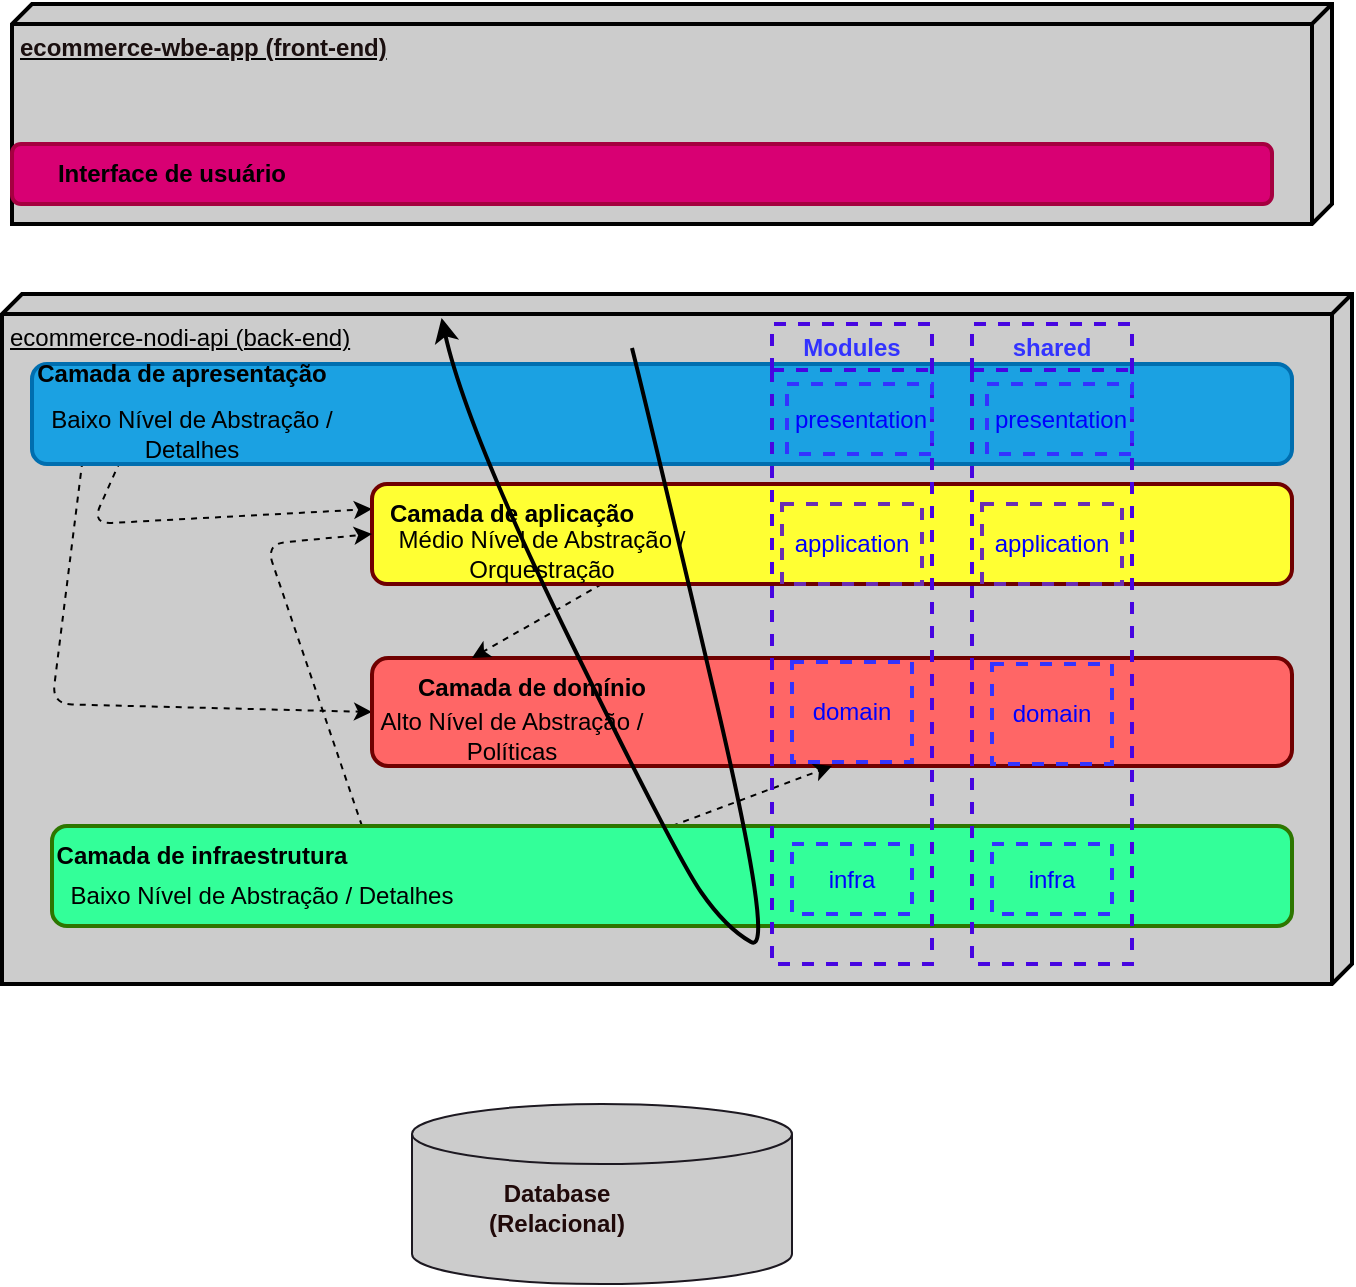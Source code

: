 <mxfile>
    <diagram id="KiKQSQD3LDUWRtyAgY7d" name="Arquitetura em Camadas">
        <mxGraphModel dx="1007" dy="1892" grid="1" gridSize="10" guides="1" tooltips="1" connect="1" arrows="1" fold="1" page="1" pageScale="1" pageWidth="850" pageHeight="1100" math="0" shadow="0">
            <root>
                <mxCell id="0"/>
                <mxCell id="1" parent="0"/>
                <mxCell id="2" value="&lt;font color=&quot;#000000&quot;&gt;ecommerce-nodi-api (back-end)&lt;/font&gt;" style="verticalAlign=top;align=left;spacingTop=8;spacingLeft=2;spacingRight=12;shape=cube;size=10;direction=south;fontStyle=4;html=1;strokeWidth=2;fillColor=#CCCCCC;" parent="1" vertex="1">
                    <mxGeometry x="5" y="125" width="675" height="345" as="geometry"/>
                </mxCell>
                <mxCell id="3" value="&lt;font color=&quot;#1a0f0f&quot;&gt;&lt;b&gt;ecommerce-wbe-app (front-end)&lt;/b&gt;&lt;/font&gt;" style="verticalAlign=top;align=left;spacingTop=8;spacingLeft=2;spacingRight=12;shape=cube;size=10;direction=south;fontStyle=4;html=1;strokeWidth=2;fillColor=#CCCCCC;" parent="1" vertex="1">
                    <mxGeometry x="10" y="-20" width="660" height="110" as="geometry"/>
                </mxCell>
                <mxCell id="93" style="edgeStyle=none;html=1;exitX=0.07;exitY=0.97;exitDx=0;exitDy=0;exitPerimeter=0;entryX=0;entryY=0.25;entryDx=0;entryDy=0;entryPerimeter=0;dashed=1;strokeColor=#000000;" parent="1" source="13" target="69" edge="1">
                    <mxGeometry relative="1" as="geometry">
                        <Array as="points">
                            <mxPoint x="50" y="240"/>
                        </Array>
                    </mxGeometry>
                </mxCell>
                <mxCell id="96" style="edgeStyle=none;html=1;exitX=0.04;exitY=0.97;exitDx=0;exitDy=0;exitPerimeter=0;entryX=0;entryY=0.5;entryDx=0;entryDy=0;dashed=1;strokeColor=#000000;strokeWidth=1;" parent="1" source="13" target="20" edge="1">
                    <mxGeometry relative="1" as="geometry">
                        <Array as="points">
                            <mxPoint x="30" y="330"/>
                        </Array>
                    </mxGeometry>
                </mxCell>
                <mxCell id="13" value="" style="rounded=1;whiteSpace=wrap;html=1;strokeWidth=2;fillColor=#1ba1e2;fontColor=#ffffff;strokeColor=#006EAF;points=[[0,0,0,0,0],[0,0.27,0,0,0],[0,0.5,0,0,0],[0,0.73,0,0,0],[0,1,0,0,0],[0.04,0.97,0,0,0],[0.07,0.97,0,0,0],[0.5,0,0,0,0],[0.5,1,0,0,0],[0.75,0,0,0,0],[0.75,1,0,0,0],[1,0,0,0,0],[1,0.27,0,0,0],[1,0.5,0,0,0],[1,0.77,0,0,0],[1,1,0,0,0]];" parent="1" vertex="1">
                    <mxGeometry x="20" y="160" width="630" height="50" as="geometry"/>
                </mxCell>
                <mxCell id="20" value="" style="rounded=1;whiteSpace=wrap;html=1;strokeWidth=2;fillColor=#FF6666;fontColor=#ffffff;strokeColor=#6F0000;" parent="1" vertex="1">
                    <mxGeometry x="190" y="307" width="460" height="54" as="geometry"/>
                </mxCell>
                <mxCell id="21" value="" style="rounded=1;whiteSpace=wrap;html=1;strokeWidth=2;fillColor=#d80073;strokeColor=#A50040;fontColor=#ffffff;arcSize=15;" parent="1" vertex="1">
                    <mxGeometry x="10" y="50" width="630" height="30" as="geometry"/>
                </mxCell>
                <mxCell id="65" value="&lt;b&gt;Camada de apresentação&lt;/b&gt;" style="text;html=1;strokeColor=none;fillColor=none;align=center;verticalAlign=middle;whiteSpace=wrap;rounded=0;fontColor=#000000;" parent="1" vertex="1">
                    <mxGeometry x="10" y="150" width="170" height="30" as="geometry"/>
                </mxCell>
                <mxCell id="67" value="&lt;b style=&quot;&quot;&gt;Interface de usuário&lt;/b&gt;" style="text;html=1;strokeColor=none;fillColor=none;align=center;verticalAlign=middle;whiteSpace=wrap;rounded=0;fontColor=#000000;" parent="1" vertex="1">
                    <mxGeometry x="30" y="50" width="120" height="30" as="geometry"/>
                </mxCell>
                <mxCell id="68" value="&lt;b&gt;Camada de domínio&lt;/b&gt;" style="text;html=1;strokeColor=none;fillColor=none;align=center;verticalAlign=middle;whiteSpace=wrap;rounded=0;fontColor=#000000;" parent="1" vertex="1">
                    <mxGeometry x="210" y="307" width="120" height="30" as="geometry"/>
                </mxCell>
                <mxCell id="94" style="edgeStyle=none;html=1;exitX=0.25;exitY=1;exitDx=0;exitDy=0;exitPerimeter=0;entryX=0.25;entryY=0;entryDx=0;entryDy=0;dashed=1;strokeColor=#000000;strokeWidth=1;" parent="1" source="69" target="68" edge="1">
                    <mxGeometry relative="1" as="geometry"/>
                </mxCell>
                <mxCell id="69" value="" style="rounded=1;whiteSpace=wrap;html=1;strokeWidth=2;fillColor=#FFFF33;fontColor=#ffffff;strokeColor=#6F0000;points=[[0,0,0,0,0],[0,0.25,0,0,0],[0,0.5,0,0,0],[0,0.75,0,0,0],[0,1,0,0,0],[0.25,0,0,0,0],[0.25,1,0,0,0],[0.47,0.92,0,0,0],[0.5,0,0,0,0],[0.75,0,0,0,0],[0.75,1,0,0,0],[1,0,0,0,0],[1,0.25,0,0,0],[1,0.5,0,0,0],[1,0.75,0,0,0],[1,1,0,0,0]];" parent="1" vertex="1">
                    <mxGeometry x="190" y="220" width="460" height="50" as="geometry"/>
                </mxCell>
                <mxCell id="70" value="&lt;b&gt;Camada de aplicação&lt;/b&gt;" style="text;html=1;strokeColor=none;fillColor=none;align=center;verticalAlign=middle;whiteSpace=wrap;rounded=0;fontColor=#000000;" parent="1" vertex="1">
                    <mxGeometry x="180" y="220" width="160" height="30" as="geometry"/>
                </mxCell>
                <mxCell id="92" style="edgeStyle=none;html=1;exitX=0.5;exitY=0;exitDx=0;exitDy=0;entryX=0.5;entryY=1;entryDx=0;entryDy=0;dashed=1;strokeColor=#000000;" parent="1" source="71" target="20" edge="1">
                    <mxGeometry relative="1" as="geometry"/>
                </mxCell>
                <mxCell id="95" style="edgeStyle=none;html=1;exitX=0.25;exitY=0;exitDx=0;exitDy=0;entryX=0;entryY=0.5;entryDx=0;entryDy=0;entryPerimeter=0;dashed=1;strokeColor=#000000;strokeWidth=1;" parent="1" source="71" target="69" edge="1">
                    <mxGeometry relative="1" as="geometry">
                        <Array as="points">
                            <mxPoint x="137" y="250"/>
                        </Array>
                    </mxGeometry>
                </mxCell>
                <mxCell id="71" value="" style="rounded=1;whiteSpace=wrap;html=1;strokeWidth=2;fillColor=#33FF99;fontColor=#ffffff;strokeColor=#2D7600;" parent="1" vertex="1">
                    <mxGeometry x="30" y="391" width="620" height="50" as="geometry"/>
                </mxCell>
                <mxCell id="72" value="&lt;b&gt;Camada de infraestrutura&lt;/b&gt;" style="text;html=1;strokeColor=none;fillColor=none;align=center;verticalAlign=middle;whiteSpace=wrap;rounded=0;fontColor=#000000;" parent="1" vertex="1">
                    <mxGeometry x="20" y="391" width="170" height="30" as="geometry"/>
                </mxCell>
                <mxCell id="73" value="Alto Nível de Abstração / Políticas" style="text;html=1;strokeColor=none;fillColor=none;align=center;verticalAlign=middle;whiteSpace=wrap;rounded=0;fontColor=#000000;" parent="1" vertex="1">
                    <mxGeometry x="170" y="331" width="180" height="30" as="geometry"/>
                </mxCell>
                <mxCell id="75" value="Baixo Nível de Abstração / Detalhes" style="text;html=1;strokeColor=none;fillColor=none;align=center;verticalAlign=middle;whiteSpace=wrap;rounded=0;fontColor=#000000;" parent="1" vertex="1">
                    <mxGeometry x="20" y="411" width="230" height="30" as="geometry"/>
                </mxCell>
                <mxCell id="77" value="Baixo Nível de Abstração / Detalhes" style="text;html=1;strokeColor=none;fillColor=none;align=center;verticalAlign=middle;whiteSpace=wrap;rounded=0;fontColor=#000000;" parent="1" vertex="1">
                    <mxGeometry x="10" y="180" width="180" height="30" as="geometry"/>
                </mxCell>
                <mxCell id="91" value="" style="curved=1;endArrow=classic;html=1;strokeWidth=2;fontColor=#000000;strokeColor=#000000;" parent="1" edge="1">
                    <mxGeometry width="50" height="50" relative="1" as="geometry">
                        <mxPoint x="320" y="152" as="sourcePoint"/>
                        <mxPoint x="224.778" y="137" as="targetPoint"/>
                        <Array as="points">
                            <mxPoint x="330" y="192"/>
                            <mxPoint x="392" y="456"/>
                            <mxPoint x="367" y="442"/>
                            <mxPoint x="342" y="406"/>
                            <mxPoint x="237" y="192"/>
                        </Array>
                    </mxGeometry>
                </mxCell>
                <mxCell id="01KUsDedFsGRJrKqiAuT-96" value="Médio Nível de Abstração / Orquestração" style="text;html=1;strokeColor=none;fillColor=none;align=center;verticalAlign=middle;whiteSpace=wrap;rounded=0;dashed=1;strokeWidth=1;fontColor=#000000;" parent="1" vertex="1">
                    <mxGeometry x="180" y="240" width="190" height="30" as="geometry"/>
                </mxCell>
                <mxCell id="IQf4Hn6JVWcNedvOjHcZ-96" value="&lt;span style=&quot;color: rgba(0, 0, 0, 0); font-family: monospace; font-size: 0px; text-align: start;&quot;&gt;%3CmxGraphModel%3E%3Croot%3E%3CmxCell%20id%3D%220%22%2F%3E%3CmxCell%20id%3D%221%22%20parent%3D%220%22%2F%3E%3CmxCell%20id%3D%222%22%20value%3D%22Interface%20de%20usu%C3%A1rio%22%20style%3D%22text%3Bhtml%3D1%3BstrokeColor%3Dnone%3BfillColor%3Dnone%3Balign%3Dcenter%3BverticalAlign%3Dmiddle%3BwhiteSpace%3Dwrap%3Brounded%3D0%3BfontColor%3D%23000000%3B%22%20vertex%3D%221%22%20parent%3D%221%22%3E%3CmxGeometry%20x%3D%2270%22%20y%3D%2250%22%20width%3D%22120%22%20height%3D%2230%22%20as%3D%22geometry%22%2F%3E%3C%2FmxCell%3E%3C%2Froot%3E%3C%2FmxGraphModel%3E&lt;/span&gt;&lt;span style=&quot;color: rgba(0, 0, 0, 0); font-family: monospace; font-size: 0px; text-align: start;&quot;&gt;%3CmxGraphModel%3E%3Croot%3E%3CmxCell%20id%3D%220%22%2F%3E%3CmxCell%20id%3D%221%22%20parent%3D%220%22%2F%3E%3CmxCell%20id%3D%222%22%20value%3D%22Interface%20de%20usu%C3%A1rio%22%20style%3D%22text%3Bhtml%3D1%3BstrokeColor%3Dnone%3BfillColor%3Dnone%3Balign%3Dcenter%3BverticalAlign%3Dmiddle%3BwhiteSpace%3Dwrap%3Brounded%3D0%3BfontColor%3D%23000000%3B%22%20vertex%3D%221%22%20parent%3D%221%22%3E%3CmxGeometry%20x%3D%2270%22%20y%3D%2250%22%20width%3D%22120%22%20height%3D%2230%22%20as%3D%22geometry%22%2F%3E%3C%2FmxCell%3E%3C%2Froot%3E%3C%2FmxGraphModel%3E&lt;/span&gt;&lt;span style=&quot;color: rgba(0, 0, 0, 0); font-family: monospace; font-size: 0px; text-align: start;&quot;&gt;%3CmxGraphModel%3E%3Croot%3E%3CmxCell%20id%3D%220%22%2F%3E%3CmxCell%20id%3D%221%22%20parent%3D%220%22%2F%3E%3CmxCell%20id%3D%222%22%20value%3D%22Interface%20de%20usu%C3%A1rio%22%20style%3D%22text%3Bhtml%3D1%3BstrokeColor%3Dnone%3BfillColor%3Dnone%3Balign%3Dcenter%3BverticalAlign%3Dmiddle%3BwhiteSpace%3Dwrap%3Brounded%3D0%3BfontColor%3D%23000000%3B%22%20vertex%3D%221%22%20parent%3D%221%22%3E%3CmxGeometry%20x%3D%2270%22%20y%3D%2250%22%20width%3D%22120%22%20height%3D%2230%22%20as%3D%22geometry%22%2F%3E%3C%2FmxCell%3E%3C%2Froot%3E%3C%2FmxGraphModel%3E&lt;/span&gt;" style="shape=cylinder3;whiteSpace=wrap;html=1;boundedLbl=1;backgroundOutline=1;size=15;labelBorderColor=none;strokeColor=#1d1921;strokeWidth=1;fontColor=#000000;fillColor=#cccccc;" parent="1" vertex="1">
                    <mxGeometry x="210" y="530" width="190" height="90" as="geometry"/>
                </mxCell>
                <mxCell id="bjqJeIdxmy--jM1IpHrx-96" value="&lt;font color=&quot;#200909&quot;&gt;&lt;br&gt;&lt;b style=&quot;border-color: rgb(0, 0, 0); font-family: Helvetica; font-size: 12px; font-style: normal; font-variant-ligatures: normal; font-variant-caps: normal; letter-spacing: normal; orphans: 2; text-align: center; text-indent: 0px; text-transform: none; widows: 2; word-spacing: 0px; -webkit-text-stroke-width: 0px; text-decoration-thickness: initial; text-decoration-style: initial; text-decoration-color: initial;&quot;&gt;Database (Relacional)&lt;/b&gt;&lt;br&gt;&lt;/font&gt;" style="text;html=1;strokeColor=none;fillColor=none;align=center;verticalAlign=middle;whiteSpace=wrap;rounded=0;labelBorderColor=none;strokeWidth=1;fontColor=#F0F0F0;labelBackgroundColor=none;" parent="1" vertex="1">
                    <mxGeometry x="225" y="560" width="115" height="30" as="geometry"/>
                </mxCell>
                <mxCell id="5OFI3OnPH2sMyAjWazGa-97" value="&lt;font color=&quot;#3333ff&quot;&gt;Modules&lt;/font&gt;" style="swimlane;whiteSpace=wrap;html=1;dashed=1;fillColor=none;strokeColor=#4705e1;strokeWidth=2;" parent="1" vertex="1">
                    <mxGeometry x="390" y="140" width="80" height="320" as="geometry"/>
                </mxCell>
                <mxCell id="5OFI3OnPH2sMyAjWazGa-100" value="application" style="rounded=0;whiteSpace=wrap;html=1;dashed=1;labelBackgroundColor=none;labelBorderColor=none;strokeColor=#6a2eb2;strokeWidth=2;fontColor=#0000FF;fillColor=none;gradientColor=none;" parent="5OFI3OnPH2sMyAjWazGa-97" vertex="1">
                    <mxGeometry x="5" y="90" width="70" height="40" as="geometry"/>
                </mxCell>
                <mxCell id="5OFI3OnPH2sMyAjWazGa-101" value="presentation" style="rounded=0;whiteSpace=wrap;html=1;dashed=1;labelBackgroundColor=none;labelBorderColor=none;strokeColor=#3333FF;strokeWidth=2;fontColor=#0000FF;fillColor=none;gradientColor=none;" parent="5OFI3OnPH2sMyAjWazGa-97" vertex="1">
                    <mxGeometry x="7.5" y="30" width="72.5" height="35" as="geometry"/>
                </mxCell>
                <mxCell id="5OFI3OnPH2sMyAjWazGa-102" value="infra" style="rounded=0;whiteSpace=wrap;html=1;dashed=1;labelBackgroundColor=none;labelBorderColor=none;strokeColor=#3333FF;strokeWidth=2;fontColor=#0000FF;fillColor=none;gradientColor=none;" parent="5OFI3OnPH2sMyAjWazGa-97" vertex="1">
                    <mxGeometry x="10" y="260" width="60" height="35" as="geometry"/>
                </mxCell>
                <mxCell id="5OFI3OnPH2sMyAjWazGa-99" value="&lt;font color=&quot;#0000ff&quot;&gt;domain&lt;/font&gt;" style="rounded=0;whiteSpace=wrap;html=1;dashed=1;labelBackgroundColor=none;strokeWidth=2;gradientColor=none;fillColor=none;fontColor=default;labelBorderColor=none;strokeColor=#3333FF;" parent="1" vertex="1">
                    <mxGeometry x="400" y="309" width="60" height="50" as="geometry"/>
                </mxCell>
                <mxCell id="5OFI3OnPH2sMyAjWazGa-103" value="&lt;font color=&quot;#3333ff&quot;&gt;shared&lt;/font&gt;" style="swimlane;whiteSpace=wrap;html=1;dashed=1;fillColor=none;strokeColor=#4705e1;strokeWidth=2;" parent="1" vertex="1">
                    <mxGeometry x="490" y="140" width="80" height="320" as="geometry"/>
                </mxCell>
                <mxCell id="5OFI3OnPH2sMyAjWazGa-104" value="application" style="rounded=0;whiteSpace=wrap;html=1;dashed=1;labelBackgroundColor=none;labelBorderColor=none;strokeColor=#6a2eb2;strokeWidth=2;fontColor=#0000FF;fillColor=none;gradientColor=none;" parent="5OFI3OnPH2sMyAjWazGa-103" vertex="1">
                    <mxGeometry x="5" y="90" width="70" height="40" as="geometry"/>
                </mxCell>
                <mxCell id="5OFI3OnPH2sMyAjWazGa-105" value="presentation" style="rounded=0;whiteSpace=wrap;html=1;dashed=1;labelBackgroundColor=none;labelBorderColor=none;strokeColor=#3333FF;strokeWidth=2;fontColor=#0000FF;fillColor=none;gradientColor=none;" parent="5OFI3OnPH2sMyAjWazGa-103" vertex="1">
                    <mxGeometry x="7.5" y="30" width="72.5" height="35" as="geometry"/>
                </mxCell>
                <mxCell id="5OFI3OnPH2sMyAjWazGa-106" value="infra" style="rounded=0;whiteSpace=wrap;html=1;dashed=1;labelBackgroundColor=none;labelBorderColor=none;strokeColor=#3333FF;strokeWidth=2;fontColor=#0000FF;fillColor=none;gradientColor=none;" parent="5OFI3OnPH2sMyAjWazGa-103" vertex="1">
                    <mxGeometry x="10" y="260" width="60" height="35" as="geometry"/>
                </mxCell>
                <mxCell id="5OFI3OnPH2sMyAjWazGa-107" value="&lt;font color=&quot;#0000ff&quot;&gt;domain&lt;/font&gt;" style="rounded=0;whiteSpace=wrap;html=1;dashed=1;labelBackgroundColor=none;strokeWidth=2;gradientColor=none;fillColor=none;fontColor=default;labelBorderColor=none;strokeColor=#3333FF;" parent="5OFI3OnPH2sMyAjWazGa-103" vertex="1">
                    <mxGeometry x="10" y="170" width="60" height="50" as="geometry"/>
                </mxCell>
            </root>
        </mxGraphModel>
    </diagram>
    <diagram id="wSHN9Oz5h7W9FODWjSSC" name="Arquitetura em Hexagonal">
        <mxGraphModel dx="1007" dy="792" grid="1" gridSize="10" guides="1" tooltips="1" connect="1" arrows="1" fold="1" page="1" pageScale="1" pageWidth="850" pageHeight="1100" math="0" shadow="0">
            <root>
                <mxCell id="0"/>
                <mxCell id="1" parent="0"/>
                <mxCell id="JHK7dJVR6H51_uLkj7Sv-1" value="&lt;font color=&quot;#1a0f0f&quot;&gt;&lt;b&gt;ecommerce-wbe-app (front-end)&lt;/b&gt;&lt;/font&gt;" style="verticalAlign=top;align=left;spacingTop=8;spacingLeft=2;spacingRight=12;shape=cube;size=10;direction=south;fontStyle=4;html=1;strokeWidth=2;fillColor=#CCCCCC;rounded=1;" parent="1" vertex="1">
                    <mxGeometry x="50" y="50" width="470" height="110" as="geometry"/>
                </mxCell>
                <mxCell id="h05sHv5p-aK9RU2ECS-z-1" value="&lt;font color=&quot;#000000&quot;&gt;ecommerce-nodi-api (back-end)&lt;/font&gt;" style="verticalAlign=top;align=left;spacingTop=8;spacingLeft=2;spacingRight=12;shape=cube;size=10;direction=south;fontStyle=4;html=1;strokeWidth=2;fillColor=#CCCCCC;rounded=1;" parent="1" vertex="1">
                    <mxGeometry x="45" y="170" width="480" height="380" as="geometry"/>
                </mxCell>
                <mxCell id="9KQrcCtDg6ERx1EDvPzn-2" value="" style="shape=hexagon;perimeter=hexagonPerimeter2;whiteSpace=wrap;html=1;fixedSize=1;fillColor=#3399FF;fontColor=#ffffff;strokeColor=#001DBC;gradientColor=#33FF99;rounded=1;fontStyle=1" parent="1" vertex="1">
                    <mxGeometry x="80" y="202.5" width="420" height="315" as="geometry"/>
                </mxCell>
                <mxCell id="H-arEoMuNcTjTdy5rpln-6" style="edgeStyle=none;html=1;exitX=0.5;exitY=0;exitDx=0;exitDy=0;dashed=1;strokeColor=#000000;" parent="1" source="H-arEoMuNcTjTdy5rpln-1" target="H-arEoMuNcTjTdy5rpln-2" edge="1">
                    <mxGeometry relative="1" as="geometry"/>
                </mxCell>
                <mxCell id="H-arEoMuNcTjTdy5rpln-7" style="edgeStyle=none;html=1;exitX=0.5;exitY=0;exitDx=0;exitDy=0;entryX=0.5;entryY=0;entryDx=0;entryDy=0;dashed=1;strokeColor=#000000;" parent="1" source="H-arEoMuNcTjTdy5rpln-1" target="H-arEoMuNcTjTdy5rpln-2" edge="1">
                    <mxGeometry relative="1" as="geometry"/>
                </mxCell>
                <mxCell id="5ce1jzN7766mb41vLnR9-12" style="edgeStyle=none;html=1;exitX=1;exitY=0.5;exitDx=0;exitDy=0;entryX=1;entryY=0.5;entryDx=0;entryDy=0;strokeColor=#000000;fontColor=#000000;endArrow=none;endFill=0;" parent="1" source="H-arEoMuNcTjTdy5rpln-1" target="9KQrcCtDg6ERx1EDvPzn-2" edge="1">
                    <mxGeometry relative="1" as="geometry"/>
                </mxCell>
                <mxCell id="H-arEoMuNcTjTdy5rpln-1" value="" style="shape=hexagon;perimeter=hexagonPerimeter2;whiteSpace=wrap;html=1;fixedSize=1;fillColor=#FFFF33;rounded=1;dashed=1;strokeWidth=1;strokeColor=#0d0202;" parent="1" vertex="1">
                    <mxGeometry x="125" y="260" width="330" height="200" as="geometry"/>
                </mxCell>
                <mxCell id="H-arEoMuNcTjTdy5rpln-2" value="" style="shape=hexagon;perimeter=hexagonPerimeter2;whiteSpace=wrap;html=1;fixedSize=1;fillColor=#FF0000;gradientColor=none;rounded=1;" parent="1" vertex="1">
                    <mxGeometry x="180" y="330" width="220" height="100" as="geometry"/>
                </mxCell>
                <mxCell id="H-arEoMuNcTjTdy5rpln-4" value="" style="endArrow=classic;html=1;exitX=0.5;exitY=0;exitDx=0;exitDy=0;entryX=0.5;entryY=0;entryDx=0;entryDy=0;dashed=1;strokeColor=#000000;" parent="1" source="9KQrcCtDg6ERx1EDvPzn-2" target="H-arEoMuNcTjTdy5rpln-1" edge="1">
                    <mxGeometry width="50" height="50" relative="1" as="geometry">
                        <mxPoint x="260" y="230" as="sourcePoint"/>
                        <mxPoint x="310" y="180" as="targetPoint"/>
                    </mxGeometry>
                </mxCell>
                <mxCell id="H-arEoMuNcTjTdy5rpln-8" style="edgeStyle=none;html=1;exitX=0.5;exitY=0;exitDx=0;exitDy=0;entryX=0.5;entryY=0;entryDx=0;entryDy=0;dashed=1;strokeColor=#000000;" parent="1" source="H-arEoMuNcTjTdy5rpln-1" target="H-arEoMuNcTjTdy5rpln-2" edge="1">
                    <mxGeometry relative="1" as="geometry"/>
                </mxCell>
                <mxCell id="H-arEoMuNcTjTdy5rpln-9" style="edgeStyle=none;html=1;exitX=0.5;exitY=1;exitDx=0;exitDy=0;entryX=0.5;entryY=1;entryDx=0;entryDy=0;dashed=1;strokeColor=#000000;" parent="1" source="9KQrcCtDg6ERx1EDvPzn-2" target="H-arEoMuNcTjTdy5rpln-1" edge="1">
                    <mxGeometry relative="1" as="geometry"/>
                </mxCell>
                <mxCell id="H-arEoMuNcTjTdy5rpln-11" style="edgeStyle=none;html=1;exitX=0.5;exitY=1;exitDx=0;exitDy=0;entryX=0.5;entryY=1;entryDx=0;entryDy=0;dashed=1;strokeColor=#000000;" parent="1" source="H-arEoMuNcTjTdy5rpln-1" target="H-arEoMuNcTjTdy5rpln-2" edge="1">
                    <mxGeometry relative="1" as="geometry"/>
                </mxCell>
                <mxCell id="H-arEoMuNcTjTdy5rpln-12" value="&lt;font color=&quot;#000000&quot;&gt;Camada de apresentação&lt;/font&gt;" style="text;html=1;strokeColor=none;fillColor=none;align=center;verticalAlign=middle;whiteSpace=wrap;rounded=1;fontStyle=1" parent="1" vertex="1">
                    <mxGeometry x="90" y="215" width="180" height="30" as="geometry"/>
                </mxCell>
                <mxCell id="H-arEoMuNcTjTdy5rpln-13" value="&lt;b&gt;Camada de aplicação&lt;/b&gt;" style="text;html=1;strokeColor=none;fillColor=none;align=center;verticalAlign=middle;whiteSpace=wrap;rounded=1;fontColor=#000000;" parent="1" vertex="1">
                    <mxGeometry x="140" y="260" width="150" height="30" as="geometry"/>
                </mxCell>
                <mxCell id="H-arEoMuNcTjTdy5rpln-14" value="&lt;b&gt;Camada de domínio&lt;/b&gt;" style="text;html=1;strokeColor=none;fillColor=none;align=center;verticalAlign=middle;whiteSpace=wrap;rounded=1;fontColor=#000000;" parent="1" vertex="1">
                    <mxGeometry x="200" y="363.75" width="125" height="22.5" as="geometry"/>
                </mxCell>
                <mxCell id="H-arEoMuNcTjTdy5rpln-15" value="&lt;b&gt;Camada de infraestrutura&lt;/b&gt;" style="text;html=1;strokeColor=none;fillColor=none;align=center;verticalAlign=middle;whiteSpace=wrap;rounded=1;fontColor=#000000;" parent="1" vertex="1">
                    <mxGeometry x="130" y="430" width="170" height="30" as="geometry"/>
                </mxCell>
                <mxCell id="JEnRi1Bjro1q3gvYgUtk-3" value="" style="curved=1;endArrow=classic;html=1;strokeWidth=2;fontColor=#000000;strokeColor=#000000;" parent="1" edge="1">
                    <mxGeometry width="50" height="50" relative="1" as="geometry">
                        <mxPoint x="380" y="245" as="sourcePoint"/>
                        <mxPoint x="300" y="185" as="targetPoint"/>
                        <Array as="points">
                            <mxPoint x="380" y="240"/>
                            <mxPoint x="380" y="145"/>
                            <mxPoint x="380" y="380"/>
                            <mxPoint x="370" y="500"/>
                            <mxPoint x="350" y="540"/>
                            <mxPoint x="340" y="450"/>
                            <mxPoint x="340" y="360"/>
                        </Array>
                    </mxGeometry>
                </mxCell>
                <mxCell id="5ce1jzN7766mb41vLnR9-4" style="edgeStyle=none;html=1;exitX=0;exitY=0.5;exitDx=0;exitDy=0;entryX=0;entryY=0.5;entryDx=0;entryDy=0;strokeColor=#000000;endArrow=none;endFill=0;" parent="1" source="9KQrcCtDg6ERx1EDvPzn-2" target="H-arEoMuNcTjTdy5rpln-1" edge="1">
                    <mxGeometry relative="1" as="geometry"/>
                </mxCell>
                <mxCell id="5ce1jzN7766mb41vLnR9-5" value="&lt;font color=&quot;#000000&quot;&gt;Baixo Nível de Abstração/Detalhes&lt;/font&gt;" style="text;html=1;align=center;verticalAlign=middle;whiteSpace=wrap;rounded=0;" parent="1" vertex="1">
                    <mxGeometry x="90" y="230" width="210" height="30" as="geometry"/>
                </mxCell>
                <mxCell id="5ce1jzN7766mb41vLnR9-6" value="Médio Nível de Abstração / Orquestração" style="text;html=1;strokeColor=none;fillColor=none;align=center;verticalAlign=middle;whiteSpace=wrap;rounded=0;fontColor=#000000;" parent="1" vertex="1">
                    <mxGeometry x="140" y="290" width="155" height="30" as="geometry"/>
                </mxCell>
                <mxCell id="5ce1jzN7766mb41vLnR9-7" value="Baixo Nível de Abstração / Detalhes" style="text;html=1;strokeColor=none;fillColor=none;align=center;verticalAlign=middle;whiteSpace=wrap;rounded=0;fontColor=#000000;" parent="1" vertex="1">
                    <mxGeometry x="80" y="470" width="230" height="30" as="geometry"/>
                </mxCell>
                <mxCell id="5ce1jzN7766mb41vLnR9-8" value="Alto Nível de Abstração / Políticas" style="text;html=1;strokeColor=none;fillColor=none;align=center;verticalAlign=middle;whiteSpace=wrap;rounded=0;fontColor=#000000;" parent="1" vertex="1">
                    <mxGeometry x="190" y="386.25" width="190" height="30" as="geometry"/>
                </mxCell>
                <mxCell id="5ce1jzN7766mb41vLnR9-13" value="Casos de Uso" style="text;html=1;align=center;verticalAlign=middle;whiteSpace=wrap;rounded=0;dashed=1;strokeWidth=1;fontColor=#000000;fontStyle=5" parent="1" vertex="1">
                    <mxGeometry x="130" y="310" width="95" height="30" as="geometry"/>
                </mxCell>
                <mxCell id="XRVsej6tzAo9UNE9Qp4W-1" value="&lt;span style=&quot;color: rgb(0, 0, 0);&quot;&gt;&lt;br&gt;&lt;/span&gt;" style="rounded=1;whiteSpace=wrap;html=1;strokeWidth=2;fillColor=#FF6666;fontColor=#ffffff;strokeColor=#6F0000;" parent="1" vertex="1">
                    <mxGeometry x="192.5" y="706" width="200" height="44" as="geometry"/>
                </mxCell>
                <mxCell id="D8AvHDnuxfTSlpbZcFqg-1" value="&lt;b&gt;Camada de domínio&lt;/b&gt;" style="text;html=1;strokeColor=none;fillColor=none;align=center;verticalAlign=middle;whiteSpace=wrap;rounded=0;dashed=1;strokeWidth=1;fontColor=#000000;" parent="1" vertex="1">
                    <mxGeometry x="195" y="700" width="145" height="30" as="geometry"/>
                </mxCell>
                <mxCell id="67IKfY0HvF8KCpb8JxLI-1" value="&lt;font color=&quot;#000000&quot;&gt;Alto Nível de Abstração / Políticas&lt;/font&gt;" style="text;html=1;strokeColor=none;fillColor=none;align=center;verticalAlign=middle;whiteSpace=wrap;rounded=0;dashed=1;strokeWidth=1;fontColor=#F0F0F0;" parent="1" vertex="1">
                    <mxGeometry x="192.5" y="720" width="215" height="40" as="geometry"/>
                </mxCell>
                <mxCell id="0mibb2UKdNYFLPhVfXTZ-1" value="" style="rounded=1;whiteSpace=wrap;html=1;strokeWidth=2;fillColor=#FFFF33;fontColor=#ffffff;strokeColor=#6F0000;points=[[0,0,0,0,0],[0,0.25,0,0,0],[0,0.5,0,0,0],[0,0.75,0,0,0],[0,1,0,0,0],[0.25,0,0,0,0],[0.25,1,0,0,0],[0.47,0.92,0,0,0],[0.5,0,0,0,0],[0.75,0,0,0,0],[0.75,1,0,0,0],[1,0,0,0,0],[1,0.25,0,0,0],[1,0.5,0,0,0],[1,0.75,0,0,0],[1,1,0,0,0]];" parent="1" vertex="1">
                    <mxGeometry x="90" y="750" width="391.25" height="40" as="geometry"/>
                </mxCell>
                <mxCell id="CtwaAp5h-haKb766Xgyw-1" value="&lt;b&gt;Camada de aplicação&lt;/b&gt;" style="text;html=1;strokeColor=none;fillColor=none;align=center;verticalAlign=middle;whiteSpace=wrap;rounded=0;fontColor=#000000;" parent="1" vertex="1">
                    <mxGeometry x="115" y="750" width="160" height="30" as="geometry"/>
                </mxCell>
                <mxCell id="pgVHmQEBCVBnQB2olIpU-1" value="" style="edgeStyle=none;html=1;strokeColor=#000000;fontColor=#200909;endArrow=none;endFill=0;" parent="1" source="8YZZudCDMQsL-TrTAqfr-1" target="7HYRviVSSLNz29SNIWO9-1" edge="1">
                    <mxGeometry relative="1" as="geometry"/>
                </mxCell>
                <mxCell id="8YZZudCDMQsL-TrTAqfr-1" value="Médio Nível de Abstração / Orquestração" style="text;html=1;strokeColor=none;fillColor=none;align=center;verticalAlign=middle;whiteSpace=wrap;rounded=0;dashed=1;strokeWidth=1;fontColor=#000000;" parent="1" vertex="1">
                    <mxGeometry x="115" y="760" width="260" height="30" as="geometry"/>
                </mxCell>
                <mxCell id="_KKU33PaV41HlPrCj84E-1" value="" style="rounded=1;whiteSpace=wrap;html=1;strokeWidth=2;fillColor=#1ba1e2;fontColor=#ffffff;strokeColor=#006EAF;points=[[0,0,0,0,0],[0,0.27,0,0,0],[0,0.5,0,0,0],[0,0.73,0,0,0],[0,1,0,0,0],[0.04,0.97,0,0,0],[0.07,0.97,0,0,0],[0.5,0,0,0,0],[0.5,1,0,0,0],[0.75,0,0,0,0],[0.75,1,0,0,0],[1,0,0,0,0],[1,0.27,0,0,0],[1,0.5,0,0,0],[1,0.77,0,0,0],[1,1,0,0,0]];arcSize=11;" parent="1" vertex="1">
                    <mxGeometry x="90" y="790" width="195" height="40" as="geometry"/>
                </mxCell>
                <mxCell id="_KKU33PaV41HlPrCj84E-2" style="edgeStyle=none;html=1;exitX=1;exitY=0.5;exitDx=0;exitDy=0;exitPerimeter=0;strokeColor=#000000;fontColor=#000000;endArrow=none;endFill=0;" parent="1" source="_KKU33PaV41HlPrCj84E-1" target="_KKU33PaV41HlPrCj84E-1" edge="1">
                    <mxGeometry relative="1" as="geometry"/>
                </mxCell>
                <mxCell id="0vb6CtB3PJTLVWaJXrpt-1" value="&lt;b&gt;Camada de apresentação&lt;/b&gt;" style="text;html=1;strokeColor=none;fillColor=none;align=center;verticalAlign=middle;whiteSpace=wrap;rounded=0;fontColor=#000000;" parent="1" vertex="1">
                    <mxGeometry x="80" y="790" width="170" height="30" as="geometry"/>
                </mxCell>
                <mxCell id="0W8PoAHR5I_AxwWFnYX3-1" value="Baixo Nível de Abstração / Detalhes" style="text;html=1;strokeColor=none;fillColor=none;align=center;verticalAlign=middle;whiteSpace=wrap;rounded=0;fontColor=#000000;" parent="1" vertex="1">
                    <mxGeometry x="87.5" y="800" width="200" height="30" as="geometry"/>
                </mxCell>
                <mxCell id="k7QODOCRsRKAdxMkMktY-1" value="" style="rounded=1;whiteSpace=wrap;html=1;strokeWidth=2;fillColor=#33FF99;fontColor=#ffffff;strokeColor=#2D7600;" parent="1" vertex="1">
                    <mxGeometry x="285" y="790" width="200" height="40" as="geometry"/>
                </mxCell>
                <mxCell id="qcjO8lsXhTUoxf5kedI8-1" value="&lt;b&gt;Camada de infraestrutura&lt;/b&gt;" style="text;html=1;strokeColor=none;fillColor=none;align=center;verticalAlign=middle;whiteSpace=wrap;rounded=0;fontColor=#000000;" parent="1" vertex="1">
                    <mxGeometry x="275" y="780" width="170" height="30" as="geometry"/>
                </mxCell>
                <mxCell id="7HYRviVSSLNz29SNIWO9-1" value="Baixo Nível de Abstração / Detalhes" style="text;html=1;strokeColor=none;fillColor=none;align=center;verticalAlign=middle;whiteSpace=wrap;rounded=0;fontColor=#000000;" parent="1" vertex="1">
                    <mxGeometry x="285" y="800" width="200" height="30" as="geometry"/>
                </mxCell>
                <mxCell id="4wCQv6JNcUHoZgF1PqQR-1" value="" style="rounded=1;whiteSpace=wrap;html=1;strokeWidth=2;fillColor=#d80073;strokeColor=#A50040;fontColor=#ffffff;arcSize=15;" parent="1" vertex="1">
                    <mxGeometry x="60" y="100" width="350" height="50" as="geometry"/>
                </mxCell>
                <mxCell id="uUBdZNoJl6xJKxaHYW7J-1" value="Interface de usuário" style="text;html=1;strokeColor=none;fillColor=none;align=center;verticalAlign=middle;whiteSpace=wrap;rounded=0;fontColor=#000000;fontStyle=1" parent="1" vertex="1">
                    <mxGeometry x="60" y="110" width="120" height="30" as="geometry"/>
                </mxCell>
                <mxCell id="bOgTaBlE501aPR0ajnoY-1" value="&lt;span style=&quot;color: rgba(0, 0, 0, 0); font-family: monospace; font-size: 0px; text-align: start;&quot;&gt;%3CmxGraphModel%3E%3Croot%3E%3CmxCell%20id%3D%220%22%2F%3E%3CmxCell%20id%3D%221%22%20parent%3D%220%22%2F%3E%3CmxCell%20id%3D%222%22%20value%3D%22Interface%20de%20usu%C3%A1rio%22%20style%3D%22text%3Bhtml%3D1%3BstrokeColor%3Dnone%3BfillColor%3Dnone%3Balign%3Dcenter%3BverticalAlign%3Dmiddle%3BwhiteSpace%3Dwrap%3Brounded%3D0%3BfontColor%3D%23000000%3B%22%20vertex%3D%221%22%20parent%3D%221%22%3E%3CmxGeometry%20x%3D%2270%22%20y%3D%2250%22%20width%3D%22120%22%20height%3D%2230%22%20as%3D%22geometry%22%2F%3E%3C%2FmxCell%3E%3C%2Froot%3E%3C%2FmxGraphModel%3E&lt;/span&gt;&lt;span style=&quot;color: rgba(0, 0, 0, 0); font-family: monospace; font-size: 0px; text-align: start;&quot;&gt;%3CmxGraphModel%3E%3Croot%3E%3CmxCell%20id%3D%220%22%2F%3E%3CmxCell%20id%3D%221%22%20parent%3D%220%22%2F%3E%3CmxCell%20id%3D%222%22%20value%3D%22Interface%20de%20usu%C3%A1rio%22%20style%3D%22text%3Bhtml%3D1%3BstrokeColor%3Dnone%3BfillColor%3Dnone%3Balign%3Dcenter%3BverticalAlign%3Dmiddle%3BwhiteSpace%3Dwrap%3Brounded%3D0%3BfontColor%3D%23000000%3B%22%20vertex%3D%221%22%20parent%3D%221%22%3E%3CmxGeometry%20x%3D%2270%22%20y%3D%2250%22%20width%3D%22120%22%20height%3D%2230%22%20as%3D%22geometry%22%2F%3E%3C%2FmxCell%3E%3C%2Froot%3E%3C%2FmxGraphModel%3E&lt;/span&gt;&lt;span style=&quot;color: rgba(0, 0, 0, 0); font-family: monospace; font-size: 0px; text-align: start;&quot;&gt;%3CmxGraphModel%3E%3Croot%3E%3CmxCell%20id%3D%220%22%2F%3E%3CmxCell%20id%3D%221%22%20parent%3D%220%22%2F%3E%3CmxCell%20id%3D%222%22%20value%3D%22Interface%20de%20usu%C3%A1rio%22%20style%3D%22text%3Bhtml%3D1%3BstrokeColor%3Dnone%3BfillColor%3Dnone%3Balign%3Dcenter%3BverticalAlign%3Dmiddle%3BwhiteSpace%3Dwrap%3Brounded%3D0%3BfontColor%3D%23000000%3B%22%20vertex%3D%221%22%20parent%3D%221%22%3E%3CmxGeometry%20x%3D%2270%22%20y%3D%2250%22%20width%3D%22120%22%20height%3D%2230%22%20as%3D%22geometry%22%2F%3E%3C%2FmxCell%3E%3C%2Froot%3E%3C%2FmxGraphModel%3E&lt;/span&gt;" style="shape=cylinder3;whiteSpace=wrap;html=1;boundedLbl=1;backgroundOutline=1;size=15;labelBorderColor=none;strokeColor=#1d1921;strokeWidth=1;fontColor=#000000;fillColor=#cccccc;" parent="1" vertex="1">
                    <mxGeometry x="195" y="600" width="190" height="90" as="geometry"/>
                </mxCell>
                <mxCell id="bOgTaBlE501aPR0ajnoY-3" value="&lt;font color=&quot;#200909&quot;&gt;&lt;br&gt;&lt;b style=&quot;border-color: rgb(0, 0, 0); font-family: Helvetica; font-size: 12px; font-style: normal; font-variant-ligatures: normal; font-variant-caps: normal; letter-spacing: normal; orphans: 2; text-align: center; text-indent: 0px; text-transform: none; widows: 2; word-spacing: 0px; -webkit-text-stroke-width: 0px; text-decoration-thickness: initial; text-decoration-style: initial; text-decoration-color: initial;&quot;&gt;Database (Relacional)&lt;/b&gt;&lt;br&gt;&lt;/font&gt;" style="text;html=1;strokeColor=none;fillColor=none;align=center;verticalAlign=middle;whiteSpace=wrap;rounded=0;labelBorderColor=none;strokeWidth=1;fontColor=#F0F0F0;labelBackgroundColor=none;" parent="1" vertex="1">
                    <mxGeometry x="230" y="630" width="115" height="30" as="geometry"/>
                </mxCell>
            </root>
        </mxGraphModel>
    </diagram>
</mxfile>